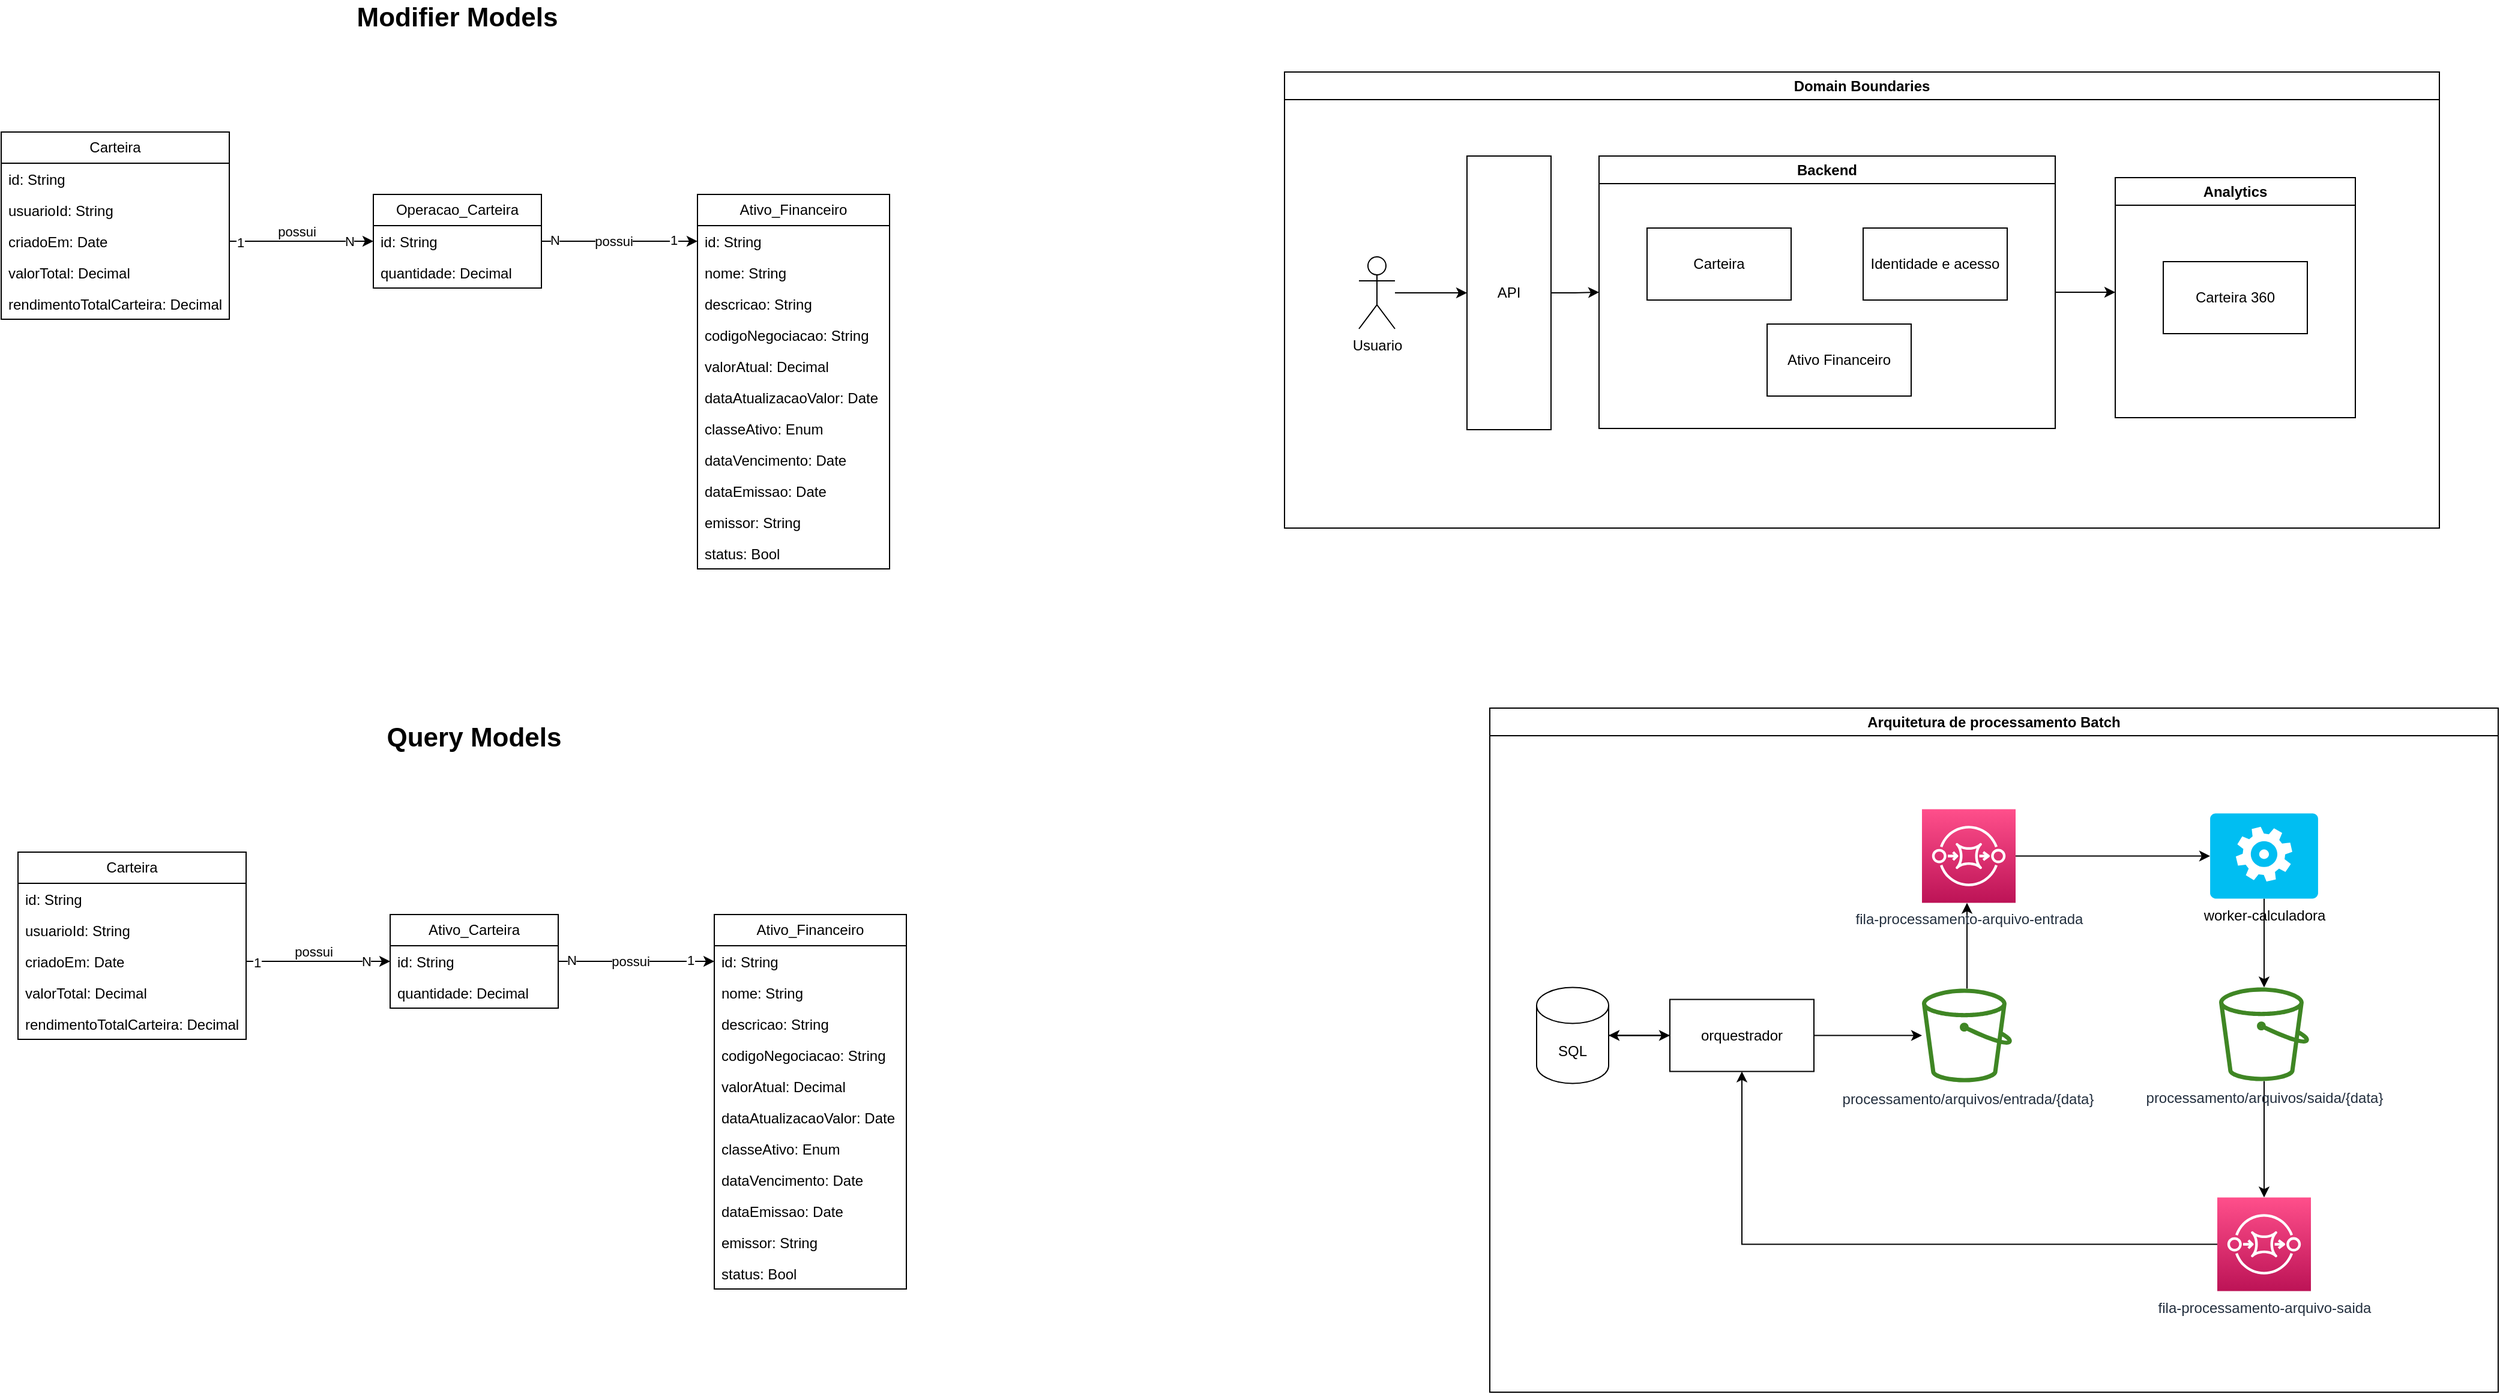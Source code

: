 <mxfile version="21.6.8" type="device">
  <diagram id="C5RBs43oDa-KdzZeNtuy" name="Page-1">
    <mxGraphModel dx="1145" dy="863" grid="1" gridSize="10" guides="1" tooltips="1" connect="1" arrows="1" fold="1" page="1" pageScale="1" pageWidth="2336" pageHeight="1654" math="0" shadow="0">
      <root>
        <mxCell id="WIyWlLk6GJQsqaUBKTNV-0" />
        <mxCell id="WIyWlLk6GJQsqaUBKTNV-1" parent="WIyWlLk6GJQsqaUBKTNV-0" />
        <mxCell id="2Ew-MWj1y7FugLLGjMzD-11" value="Carteira" style="swimlane;fontStyle=0;childLayout=stackLayout;horizontal=1;startSize=26;fillColor=none;horizontalStack=0;resizeParent=1;resizeParentMax=0;resizeLast=0;collapsible=1;marginBottom=0;whiteSpace=wrap;html=1;" parent="WIyWlLk6GJQsqaUBKTNV-1" vertex="1">
          <mxGeometry x="30" y="150" width="190" height="156" as="geometry" />
        </mxCell>
        <mxCell id="2Ew-MWj1y7FugLLGjMzD-12" value="id: String" style="text;strokeColor=none;fillColor=none;align=left;verticalAlign=top;spacingLeft=4;spacingRight=4;overflow=hidden;rotatable=0;points=[[0,0.5],[1,0.5]];portConstraint=eastwest;whiteSpace=wrap;html=1;" parent="2Ew-MWj1y7FugLLGjMzD-11" vertex="1">
          <mxGeometry y="26" width="190" height="26" as="geometry" />
        </mxCell>
        <mxCell id="2Ew-MWj1y7FugLLGjMzD-27" value="usuarioId: String" style="text;strokeColor=none;fillColor=none;align=left;verticalAlign=top;spacingLeft=4;spacingRight=4;overflow=hidden;rotatable=0;points=[[0,0.5],[1,0.5]];portConstraint=eastwest;whiteSpace=wrap;html=1;" parent="2Ew-MWj1y7FugLLGjMzD-11" vertex="1">
          <mxGeometry y="52" width="190" height="26" as="geometry" />
        </mxCell>
        <mxCell id="2Ew-MWj1y7FugLLGjMzD-13" value="criadoEm: Date" style="text;strokeColor=none;fillColor=none;align=left;verticalAlign=top;spacingLeft=4;spacingRight=4;overflow=hidden;rotatable=0;points=[[0,0.5],[1,0.5]];portConstraint=eastwest;whiteSpace=wrap;html=1;" parent="2Ew-MWj1y7FugLLGjMzD-11" vertex="1">
          <mxGeometry y="78" width="190" height="26" as="geometry" />
        </mxCell>
        <mxCell id="2Ew-MWj1y7FugLLGjMzD-14" value="valorTotal: Decimal" style="text;strokeColor=none;fillColor=none;align=left;verticalAlign=top;spacingLeft=4;spacingRight=4;overflow=hidden;rotatable=0;points=[[0,0.5],[1,0.5]];portConstraint=eastwest;whiteSpace=wrap;html=1;" parent="2Ew-MWj1y7FugLLGjMzD-11" vertex="1">
          <mxGeometry y="104" width="190" height="26" as="geometry" />
        </mxCell>
        <mxCell id="2Ew-MWj1y7FugLLGjMzD-15" value="rendimentoTotalCarteira: Decimal" style="text;strokeColor=none;fillColor=none;align=left;verticalAlign=top;spacingLeft=4;spacingRight=4;overflow=hidden;rotatable=0;points=[[0,0.5],[1,0.5]];portConstraint=eastwest;whiteSpace=wrap;html=1;" parent="2Ew-MWj1y7FugLLGjMzD-11" vertex="1">
          <mxGeometry y="130" width="190" height="26" as="geometry" />
        </mxCell>
        <mxCell id="2Ew-MWj1y7FugLLGjMzD-17" value="Operacao_Carteira" style="swimlane;fontStyle=0;childLayout=stackLayout;horizontal=1;startSize=26;fillColor=none;horizontalStack=0;resizeParent=1;resizeParentMax=0;resizeLast=0;collapsible=1;marginBottom=0;whiteSpace=wrap;html=1;" parent="WIyWlLk6GJQsqaUBKTNV-1" vertex="1">
          <mxGeometry x="340" y="202" width="140" height="78" as="geometry" />
        </mxCell>
        <mxCell id="2Ew-MWj1y7FugLLGjMzD-18" value="id: String" style="text;strokeColor=none;fillColor=none;align=left;verticalAlign=top;spacingLeft=4;spacingRight=4;overflow=hidden;rotatable=0;points=[[0,0.5],[1,0.5]];portConstraint=eastwest;whiteSpace=wrap;html=1;" parent="2Ew-MWj1y7FugLLGjMzD-17" vertex="1">
          <mxGeometry y="26" width="140" height="26" as="geometry" />
        </mxCell>
        <mxCell id="2Ew-MWj1y7FugLLGjMzD-19" value="quantidade: Decimal" style="text;strokeColor=none;fillColor=none;align=left;verticalAlign=top;spacingLeft=4;spacingRight=4;overflow=hidden;rotatable=0;points=[[0,0.5],[1,0.5]];portConstraint=eastwest;whiteSpace=wrap;html=1;" parent="2Ew-MWj1y7FugLLGjMzD-17" vertex="1">
          <mxGeometry y="52" width="140" height="26" as="geometry" />
        </mxCell>
        <mxCell id="2Ew-MWj1y7FugLLGjMzD-22" value="Ativo_Financeiro" style="swimlane;fontStyle=0;childLayout=stackLayout;horizontal=1;startSize=26;fillColor=none;horizontalStack=0;resizeParent=1;resizeParentMax=0;resizeLast=0;collapsible=1;marginBottom=0;whiteSpace=wrap;html=1;" parent="WIyWlLk6GJQsqaUBKTNV-1" vertex="1">
          <mxGeometry x="610" y="202" width="160" height="312" as="geometry" />
        </mxCell>
        <mxCell id="2Ew-MWj1y7FugLLGjMzD-23" value="id: String" style="text;strokeColor=none;fillColor=none;align=left;verticalAlign=top;spacingLeft=4;spacingRight=4;overflow=hidden;rotatable=0;points=[[0,0.5],[1,0.5]];portConstraint=eastwest;whiteSpace=wrap;html=1;" parent="2Ew-MWj1y7FugLLGjMzD-22" vertex="1">
          <mxGeometry y="26" width="160" height="26" as="geometry" />
        </mxCell>
        <mxCell id="2Ew-MWj1y7FugLLGjMzD-24" value="nome: String" style="text;strokeColor=none;fillColor=none;align=left;verticalAlign=top;spacingLeft=4;spacingRight=4;overflow=hidden;rotatable=0;points=[[0,0.5],[1,0.5]];portConstraint=eastwest;whiteSpace=wrap;html=1;" parent="2Ew-MWj1y7FugLLGjMzD-22" vertex="1">
          <mxGeometry y="52" width="160" height="26" as="geometry" />
        </mxCell>
        <mxCell id="2Ew-MWj1y7FugLLGjMzD-25" value="descricao: String" style="text;strokeColor=none;fillColor=none;align=left;verticalAlign=top;spacingLeft=4;spacingRight=4;overflow=hidden;rotatable=0;points=[[0,0.5],[1,0.5]];portConstraint=eastwest;whiteSpace=wrap;html=1;" parent="2Ew-MWj1y7FugLLGjMzD-22" vertex="1">
          <mxGeometry y="78" width="160" height="26" as="geometry" />
        </mxCell>
        <mxCell id="2Ew-MWj1y7FugLLGjMzD-26" value="codigoNegociacao: String" style="text;strokeColor=none;fillColor=none;align=left;verticalAlign=top;spacingLeft=4;spacingRight=4;overflow=hidden;rotatable=0;points=[[0,0.5],[1,0.5]];portConstraint=eastwest;whiteSpace=wrap;html=1;" parent="2Ew-MWj1y7FugLLGjMzD-22" vertex="1">
          <mxGeometry y="104" width="160" height="26" as="geometry" />
        </mxCell>
        <mxCell id="2Ew-MWj1y7FugLLGjMzD-28" value="valorAtual: Decimal" style="text;strokeColor=none;fillColor=none;align=left;verticalAlign=top;spacingLeft=4;spacingRight=4;overflow=hidden;rotatable=0;points=[[0,0.5],[1,0.5]];portConstraint=eastwest;whiteSpace=wrap;html=1;" parent="2Ew-MWj1y7FugLLGjMzD-22" vertex="1">
          <mxGeometry y="130" width="160" height="26" as="geometry" />
        </mxCell>
        <mxCell id="2Ew-MWj1y7FugLLGjMzD-29" value="dataAtualizacaoValor: Date" style="text;strokeColor=none;fillColor=none;align=left;verticalAlign=top;spacingLeft=4;spacingRight=4;overflow=hidden;rotatable=0;points=[[0,0.5],[1,0.5]];portConstraint=eastwest;whiteSpace=wrap;html=1;" parent="2Ew-MWj1y7FugLLGjMzD-22" vertex="1">
          <mxGeometry y="156" width="160" height="26" as="geometry" />
        </mxCell>
        <mxCell id="2Ew-MWj1y7FugLLGjMzD-30" value="classeAtivo: Enum" style="text;strokeColor=none;fillColor=none;align=left;verticalAlign=top;spacingLeft=4;spacingRight=4;overflow=hidden;rotatable=0;points=[[0,0.5],[1,0.5]];portConstraint=eastwest;whiteSpace=wrap;html=1;" parent="2Ew-MWj1y7FugLLGjMzD-22" vertex="1">
          <mxGeometry y="182" width="160" height="26" as="geometry" />
        </mxCell>
        <mxCell id="2Ew-MWj1y7FugLLGjMzD-31" value="dataVencimento: Date" style="text;strokeColor=none;fillColor=none;align=left;verticalAlign=top;spacingLeft=4;spacingRight=4;overflow=hidden;rotatable=0;points=[[0,0.5],[1,0.5]];portConstraint=eastwest;whiteSpace=wrap;html=1;" parent="2Ew-MWj1y7FugLLGjMzD-22" vertex="1">
          <mxGeometry y="208" width="160" height="26" as="geometry" />
        </mxCell>
        <mxCell id="2Ew-MWj1y7FugLLGjMzD-32" value="dataEmissao: Date" style="text;strokeColor=none;fillColor=none;align=left;verticalAlign=top;spacingLeft=4;spacingRight=4;overflow=hidden;rotatable=0;points=[[0,0.5],[1,0.5]];portConstraint=eastwest;whiteSpace=wrap;html=1;" parent="2Ew-MWj1y7FugLLGjMzD-22" vertex="1">
          <mxGeometry y="234" width="160" height="26" as="geometry" />
        </mxCell>
        <mxCell id="2Ew-MWj1y7FugLLGjMzD-33" value="emissor: String" style="text;strokeColor=none;fillColor=none;align=left;verticalAlign=top;spacingLeft=4;spacingRight=4;overflow=hidden;rotatable=0;points=[[0,0.5],[1,0.5]];portConstraint=eastwest;whiteSpace=wrap;html=1;" parent="2Ew-MWj1y7FugLLGjMzD-22" vertex="1">
          <mxGeometry y="260" width="160" height="26" as="geometry" />
        </mxCell>
        <mxCell id="2Ew-MWj1y7FugLLGjMzD-34" value="status: Bool" style="text;strokeColor=none;fillColor=none;align=left;verticalAlign=top;spacingLeft=4;spacingRight=4;overflow=hidden;rotatable=0;points=[[0,0.5],[1,0.5]];portConstraint=eastwest;whiteSpace=wrap;html=1;" parent="2Ew-MWj1y7FugLLGjMzD-22" vertex="1">
          <mxGeometry y="286" width="160" height="26" as="geometry" />
        </mxCell>
        <mxCell id="2Ew-MWj1y7FugLLGjMzD-35" style="edgeStyle=orthogonalEdgeStyle;rounded=0;orthogonalLoop=1;jettySize=auto;html=1;entryX=0;entryY=0.5;entryDx=0;entryDy=0;" parent="WIyWlLk6GJQsqaUBKTNV-1" source="2Ew-MWj1y7FugLLGjMzD-13" target="2Ew-MWj1y7FugLLGjMzD-18" edge="1">
          <mxGeometry relative="1" as="geometry" />
        </mxCell>
        <mxCell id="2Ew-MWj1y7FugLLGjMzD-37" value="possui" style="edgeLabel;html=1;align=center;verticalAlign=middle;resizable=0;points=[];" parent="2Ew-MWj1y7FugLLGjMzD-35" vertex="1" connectable="0">
          <mxGeometry x="-0.072" y="1" relative="1" as="geometry">
            <mxPoint y="-7" as="offset" />
          </mxGeometry>
        </mxCell>
        <mxCell id="2Ew-MWj1y7FugLLGjMzD-38" value="1" style="edgeLabel;html=1;align=center;verticalAlign=middle;resizable=0;points=[];" parent="2Ew-MWj1y7FugLLGjMzD-35" vertex="1" connectable="0">
          <mxGeometry x="-0.848" y="-1" relative="1" as="geometry">
            <mxPoint as="offset" />
          </mxGeometry>
        </mxCell>
        <mxCell id="2Ew-MWj1y7FugLLGjMzD-39" value="N" style="edgeLabel;html=1;align=center;verticalAlign=middle;resizable=0;points=[];" parent="2Ew-MWj1y7FugLLGjMzD-35" vertex="1" connectable="0">
          <mxGeometry x="0.657" relative="1" as="geometry">
            <mxPoint as="offset" />
          </mxGeometry>
        </mxCell>
        <mxCell id="2Ew-MWj1y7FugLLGjMzD-36" style="edgeStyle=orthogonalEdgeStyle;rounded=0;orthogonalLoop=1;jettySize=auto;html=1;entryX=0;entryY=0.5;entryDx=0;entryDy=0;" parent="WIyWlLk6GJQsqaUBKTNV-1" source="2Ew-MWj1y7FugLLGjMzD-18" target="2Ew-MWj1y7FugLLGjMzD-23" edge="1">
          <mxGeometry relative="1" as="geometry" />
        </mxCell>
        <mxCell id="2Ew-MWj1y7FugLLGjMzD-41" value="possui" style="edgeLabel;html=1;align=center;verticalAlign=middle;resizable=0;points=[];" parent="2Ew-MWj1y7FugLLGjMzD-36" vertex="1" connectable="0">
          <mxGeometry x="-0.218" y="-1" relative="1" as="geometry">
            <mxPoint x="9" y="-1" as="offset" />
          </mxGeometry>
        </mxCell>
        <mxCell id="2Ew-MWj1y7FugLLGjMzD-42" value="N" style="edgeLabel;html=1;align=center;verticalAlign=middle;resizable=0;points=[];" parent="2Ew-MWj1y7FugLLGjMzD-36" vertex="1" connectable="0">
          <mxGeometry x="-0.833" y="1" relative="1" as="geometry">
            <mxPoint as="offset" />
          </mxGeometry>
        </mxCell>
        <mxCell id="2Ew-MWj1y7FugLLGjMzD-43" value="1" style="edgeLabel;html=1;align=center;verticalAlign=middle;resizable=0;points=[];" parent="2Ew-MWj1y7FugLLGjMzD-36" vertex="1" connectable="0">
          <mxGeometry x="0.688" y="1" relative="1" as="geometry">
            <mxPoint as="offset" />
          </mxGeometry>
        </mxCell>
        <mxCell id="zOIyNXU-Rbs5W1BcriLb-0" value="&lt;b&gt;&lt;font style=&quot;font-size: 22px;&quot;&gt;Modifier Models&lt;/font&gt;&lt;/b&gt;" style="text;html=1;strokeColor=none;fillColor=none;align=center;verticalAlign=middle;whiteSpace=wrap;rounded=0;" parent="WIyWlLk6GJQsqaUBKTNV-1" vertex="1">
          <mxGeometry x="320" y="40" width="180" height="30" as="geometry" />
        </mxCell>
        <mxCell id="zOIyNXU-Rbs5W1BcriLb-1" value="Carteira" style="swimlane;fontStyle=0;childLayout=stackLayout;horizontal=1;startSize=26;fillColor=none;horizontalStack=0;resizeParent=1;resizeParentMax=0;resizeLast=0;collapsible=1;marginBottom=0;whiteSpace=wrap;html=1;" parent="WIyWlLk6GJQsqaUBKTNV-1" vertex="1">
          <mxGeometry x="44" y="750" width="190" height="156" as="geometry" />
        </mxCell>
        <mxCell id="zOIyNXU-Rbs5W1BcriLb-2" value="id: String" style="text;strokeColor=none;fillColor=none;align=left;verticalAlign=top;spacingLeft=4;spacingRight=4;overflow=hidden;rotatable=0;points=[[0,0.5],[1,0.5]];portConstraint=eastwest;whiteSpace=wrap;html=1;" parent="zOIyNXU-Rbs5W1BcriLb-1" vertex="1">
          <mxGeometry y="26" width="190" height="26" as="geometry" />
        </mxCell>
        <mxCell id="zOIyNXU-Rbs5W1BcriLb-3" value="usuarioId: String" style="text;strokeColor=none;fillColor=none;align=left;verticalAlign=top;spacingLeft=4;spacingRight=4;overflow=hidden;rotatable=0;points=[[0,0.5],[1,0.5]];portConstraint=eastwest;whiteSpace=wrap;html=1;" parent="zOIyNXU-Rbs5W1BcriLb-1" vertex="1">
          <mxGeometry y="52" width="190" height="26" as="geometry" />
        </mxCell>
        <mxCell id="zOIyNXU-Rbs5W1BcriLb-4" value="criadoEm: Date" style="text;strokeColor=none;fillColor=none;align=left;verticalAlign=top;spacingLeft=4;spacingRight=4;overflow=hidden;rotatable=0;points=[[0,0.5],[1,0.5]];portConstraint=eastwest;whiteSpace=wrap;html=1;" parent="zOIyNXU-Rbs5W1BcriLb-1" vertex="1">
          <mxGeometry y="78" width="190" height="26" as="geometry" />
        </mxCell>
        <mxCell id="zOIyNXU-Rbs5W1BcriLb-5" value="valorTotal: Decimal" style="text;strokeColor=none;fillColor=none;align=left;verticalAlign=top;spacingLeft=4;spacingRight=4;overflow=hidden;rotatable=0;points=[[0,0.5],[1,0.5]];portConstraint=eastwest;whiteSpace=wrap;html=1;" parent="zOIyNXU-Rbs5W1BcriLb-1" vertex="1">
          <mxGeometry y="104" width="190" height="26" as="geometry" />
        </mxCell>
        <mxCell id="zOIyNXU-Rbs5W1BcriLb-6" value="rendimentoTotalCarteira: Decimal" style="text;strokeColor=none;fillColor=none;align=left;verticalAlign=top;spacingLeft=4;spacingRight=4;overflow=hidden;rotatable=0;points=[[0,0.5],[1,0.5]];portConstraint=eastwest;whiteSpace=wrap;html=1;" parent="zOIyNXU-Rbs5W1BcriLb-1" vertex="1">
          <mxGeometry y="130" width="190" height="26" as="geometry" />
        </mxCell>
        <mxCell id="zOIyNXU-Rbs5W1BcriLb-7" value="Ativo_Carteira" style="swimlane;fontStyle=0;childLayout=stackLayout;horizontal=1;startSize=26;fillColor=none;horizontalStack=0;resizeParent=1;resizeParentMax=0;resizeLast=0;collapsible=1;marginBottom=0;whiteSpace=wrap;html=1;" parent="WIyWlLk6GJQsqaUBKTNV-1" vertex="1">
          <mxGeometry x="354" y="802" width="140" height="78" as="geometry" />
        </mxCell>
        <mxCell id="zOIyNXU-Rbs5W1BcriLb-8" value="id: String" style="text;strokeColor=none;fillColor=none;align=left;verticalAlign=top;spacingLeft=4;spacingRight=4;overflow=hidden;rotatable=0;points=[[0,0.5],[1,0.5]];portConstraint=eastwest;whiteSpace=wrap;html=1;" parent="zOIyNXU-Rbs5W1BcriLb-7" vertex="1">
          <mxGeometry y="26" width="140" height="26" as="geometry" />
        </mxCell>
        <mxCell id="zOIyNXU-Rbs5W1BcriLb-9" value="quantidade: Decimal" style="text;strokeColor=none;fillColor=none;align=left;verticalAlign=top;spacingLeft=4;spacingRight=4;overflow=hidden;rotatable=0;points=[[0,0.5],[1,0.5]];portConstraint=eastwest;whiteSpace=wrap;html=1;" parent="zOIyNXU-Rbs5W1BcriLb-7" vertex="1">
          <mxGeometry y="52" width="140" height="26" as="geometry" />
        </mxCell>
        <mxCell id="zOIyNXU-Rbs5W1BcriLb-10" value="Ativo_Financeiro" style="swimlane;fontStyle=0;childLayout=stackLayout;horizontal=1;startSize=26;fillColor=none;horizontalStack=0;resizeParent=1;resizeParentMax=0;resizeLast=0;collapsible=1;marginBottom=0;whiteSpace=wrap;html=1;" parent="WIyWlLk6GJQsqaUBKTNV-1" vertex="1">
          <mxGeometry x="624" y="802" width="160" height="312" as="geometry" />
        </mxCell>
        <mxCell id="zOIyNXU-Rbs5W1BcriLb-11" value="id: String" style="text;strokeColor=none;fillColor=none;align=left;verticalAlign=top;spacingLeft=4;spacingRight=4;overflow=hidden;rotatable=0;points=[[0,0.5],[1,0.5]];portConstraint=eastwest;whiteSpace=wrap;html=1;" parent="zOIyNXU-Rbs5W1BcriLb-10" vertex="1">
          <mxGeometry y="26" width="160" height="26" as="geometry" />
        </mxCell>
        <mxCell id="zOIyNXU-Rbs5W1BcriLb-12" value="nome: String" style="text;strokeColor=none;fillColor=none;align=left;verticalAlign=top;spacingLeft=4;spacingRight=4;overflow=hidden;rotatable=0;points=[[0,0.5],[1,0.5]];portConstraint=eastwest;whiteSpace=wrap;html=1;" parent="zOIyNXU-Rbs5W1BcriLb-10" vertex="1">
          <mxGeometry y="52" width="160" height="26" as="geometry" />
        </mxCell>
        <mxCell id="zOIyNXU-Rbs5W1BcriLb-13" value="descricao: String" style="text;strokeColor=none;fillColor=none;align=left;verticalAlign=top;spacingLeft=4;spacingRight=4;overflow=hidden;rotatable=0;points=[[0,0.5],[1,0.5]];portConstraint=eastwest;whiteSpace=wrap;html=1;" parent="zOIyNXU-Rbs5W1BcriLb-10" vertex="1">
          <mxGeometry y="78" width="160" height="26" as="geometry" />
        </mxCell>
        <mxCell id="zOIyNXU-Rbs5W1BcriLb-14" value="codigoNegociacao: String" style="text;strokeColor=none;fillColor=none;align=left;verticalAlign=top;spacingLeft=4;spacingRight=4;overflow=hidden;rotatable=0;points=[[0,0.5],[1,0.5]];portConstraint=eastwest;whiteSpace=wrap;html=1;" parent="zOIyNXU-Rbs5W1BcriLb-10" vertex="1">
          <mxGeometry y="104" width="160" height="26" as="geometry" />
        </mxCell>
        <mxCell id="zOIyNXU-Rbs5W1BcriLb-15" value="valorAtual: Decimal" style="text;strokeColor=none;fillColor=none;align=left;verticalAlign=top;spacingLeft=4;spacingRight=4;overflow=hidden;rotatable=0;points=[[0,0.5],[1,0.5]];portConstraint=eastwest;whiteSpace=wrap;html=1;" parent="zOIyNXU-Rbs5W1BcriLb-10" vertex="1">
          <mxGeometry y="130" width="160" height="26" as="geometry" />
        </mxCell>
        <mxCell id="zOIyNXU-Rbs5W1BcriLb-16" value="dataAtualizacaoValor: Date" style="text;strokeColor=none;fillColor=none;align=left;verticalAlign=top;spacingLeft=4;spacingRight=4;overflow=hidden;rotatable=0;points=[[0,0.5],[1,0.5]];portConstraint=eastwest;whiteSpace=wrap;html=1;" parent="zOIyNXU-Rbs5W1BcriLb-10" vertex="1">
          <mxGeometry y="156" width="160" height="26" as="geometry" />
        </mxCell>
        <mxCell id="zOIyNXU-Rbs5W1BcriLb-17" value="classeAtivo: Enum" style="text;strokeColor=none;fillColor=none;align=left;verticalAlign=top;spacingLeft=4;spacingRight=4;overflow=hidden;rotatable=0;points=[[0,0.5],[1,0.5]];portConstraint=eastwest;whiteSpace=wrap;html=1;" parent="zOIyNXU-Rbs5W1BcriLb-10" vertex="1">
          <mxGeometry y="182" width="160" height="26" as="geometry" />
        </mxCell>
        <mxCell id="zOIyNXU-Rbs5W1BcriLb-18" value="dataVencimento: Date" style="text;strokeColor=none;fillColor=none;align=left;verticalAlign=top;spacingLeft=4;spacingRight=4;overflow=hidden;rotatable=0;points=[[0,0.5],[1,0.5]];portConstraint=eastwest;whiteSpace=wrap;html=1;" parent="zOIyNXU-Rbs5W1BcriLb-10" vertex="1">
          <mxGeometry y="208" width="160" height="26" as="geometry" />
        </mxCell>
        <mxCell id="zOIyNXU-Rbs5W1BcriLb-19" value="dataEmissao: Date" style="text;strokeColor=none;fillColor=none;align=left;verticalAlign=top;spacingLeft=4;spacingRight=4;overflow=hidden;rotatable=0;points=[[0,0.5],[1,0.5]];portConstraint=eastwest;whiteSpace=wrap;html=1;" parent="zOIyNXU-Rbs5W1BcriLb-10" vertex="1">
          <mxGeometry y="234" width="160" height="26" as="geometry" />
        </mxCell>
        <mxCell id="zOIyNXU-Rbs5W1BcriLb-20" value="emissor: String" style="text;strokeColor=none;fillColor=none;align=left;verticalAlign=top;spacingLeft=4;spacingRight=4;overflow=hidden;rotatable=0;points=[[0,0.5],[1,0.5]];portConstraint=eastwest;whiteSpace=wrap;html=1;" parent="zOIyNXU-Rbs5W1BcriLb-10" vertex="1">
          <mxGeometry y="260" width="160" height="26" as="geometry" />
        </mxCell>
        <mxCell id="zOIyNXU-Rbs5W1BcriLb-21" value="status: Bool" style="text;strokeColor=none;fillColor=none;align=left;verticalAlign=top;spacingLeft=4;spacingRight=4;overflow=hidden;rotatable=0;points=[[0,0.5],[1,0.5]];portConstraint=eastwest;whiteSpace=wrap;html=1;" parent="zOIyNXU-Rbs5W1BcriLb-10" vertex="1">
          <mxGeometry y="286" width="160" height="26" as="geometry" />
        </mxCell>
        <mxCell id="zOIyNXU-Rbs5W1BcriLb-22" style="edgeStyle=orthogonalEdgeStyle;rounded=0;orthogonalLoop=1;jettySize=auto;html=1;entryX=0;entryY=0.5;entryDx=0;entryDy=0;" parent="WIyWlLk6GJQsqaUBKTNV-1" source="zOIyNXU-Rbs5W1BcriLb-4" target="zOIyNXU-Rbs5W1BcriLb-8" edge="1">
          <mxGeometry relative="1" as="geometry" />
        </mxCell>
        <mxCell id="zOIyNXU-Rbs5W1BcriLb-23" value="possui" style="edgeLabel;html=1;align=center;verticalAlign=middle;resizable=0;points=[];" parent="zOIyNXU-Rbs5W1BcriLb-22" vertex="1" connectable="0">
          <mxGeometry x="-0.072" y="1" relative="1" as="geometry">
            <mxPoint y="-7" as="offset" />
          </mxGeometry>
        </mxCell>
        <mxCell id="zOIyNXU-Rbs5W1BcriLb-24" value="1" style="edgeLabel;html=1;align=center;verticalAlign=middle;resizable=0;points=[];" parent="zOIyNXU-Rbs5W1BcriLb-22" vertex="1" connectable="0">
          <mxGeometry x="-0.848" y="-1" relative="1" as="geometry">
            <mxPoint as="offset" />
          </mxGeometry>
        </mxCell>
        <mxCell id="zOIyNXU-Rbs5W1BcriLb-25" value="N" style="edgeLabel;html=1;align=center;verticalAlign=middle;resizable=0;points=[];" parent="zOIyNXU-Rbs5W1BcriLb-22" vertex="1" connectable="0">
          <mxGeometry x="0.657" relative="1" as="geometry">
            <mxPoint as="offset" />
          </mxGeometry>
        </mxCell>
        <mxCell id="zOIyNXU-Rbs5W1BcriLb-26" style="edgeStyle=orthogonalEdgeStyle;rounded=0;orthogonalLoop=1;jettySize=auto;html=1;entryX=0;entryY=0.5;entryDx=0;entryDy=0;" parent="WIyWlLk6GJQsqaUBKTNV-1" source="zOIyNXU-Rbs5W1BcriLb-8" target="zOIyNXU-Rbs5W1BcriLb-11" edge="1">
          <mxGeometry relative="1" as="geometry" />
        </mxCell>
        <mxCell id="zOIyNXU-Rbs5W1BcriLb-27" value="possui" style="edgeLabel;html=1;align=center;verticalAlign=middle;resizable=0;points=[];" parent="zOIyNXU-Rbs5W1BcriLb-26" vertex="1" connectable="0">
          <mxGeometry x="-0.218" y="-1" relative="1" as="geometry">
            <mxPoint x="9" y="-1" as="offset" />
          </mxGeometry>
        </mxCell>
        <mxCell id="zOIyNXU-Rbs5W1BcriLb-28" value="N" style="edgeLabel;html=1;align=center;verticalAlign=middle;resizable=0;points=[];" parent="zOIyNXU-Rbs5W1BcriLb-26" vertex="1" connectable="0">
          <mxGeometry x="-0.833" y="1" relative="1" as="geometry">
            <mxPoint as="offset" />
          </mxGeometry>
        </mxCell>
        <mxCell id="zOIyNXU-Rbs5W1BcriLb-29" value="1" style="edgeLabel;html=1;align=center;verticalAlign=middle;resizable=0;points=[];" parent="zOIyNXU-Rbs5W1BcriLb-26" vertex="1" connectable="0">
          <mxGeometry x="0.688" y="1" relative="1" as="geometry">
            <mxPoint as="offset" />
          </mxGeometry>
        </mxCell>
        <mxCell id="zOIyNXU-Rbs5W1BcriLb-30" value="&lt;b&gt;&lt;font style=&quot;font-size: 22px;&quot;&gt;Query Models&lt;/font&gt;&lt;/b&gt;" style="text;html=1;strokeColor=none;fillColor=none;align=center;verticalAlign=middle;whiteSpace=wrap;rounded=0;" parent="WIyWlLk6GJQsqaUBKTNV-1" vertex="1">
          <mxGeometry x="334" y="640" width="180" height="30" as="geometry" />
        </mxCell>
        <mxCell id="cc17oR9Myle3obTvGWxg-10" style="edgeStyle=orthogonalEdgeStyle;rounded=0;orthogonalLoop=1;jettySize=auto;html=1;" parent="WIyWlLk6GJQsqaUBKTNV-1" source="cc17oR9Myle3obTvGWxg-0" edge="1">
          <mxGeometry relative="1" as="geometry">
            <mxPoint x="1791" y="283.5" as="targetPoint" />
          </mxGeometry>
        </mxCell>
        <mxCell id="cc17oR9Myle3obTvGWxg-0" value="Backend" style="swimlane;whiteSpace=wrap;html=1;" parent="WIyWlLk6GJQsqaUBKTNV-1" vertex="1">
          <mxGeometry x="1361" y="170" width="380" height="227" as="geometry" />
        </mxCell>
        <mxCell id="cc17oR9Myle3obTvGWxg-1" value="Carteira" style="rounded=0;whiteSpace=wrap;html=1;" parent="cc17oR9Myle3obTvGWxg-0" vertex="1">
          <mxGeometry x="40" y="60" width="120" height="60" as="geometry" />
        </mxCell>
        <mxCell id="cc17oR9Myle3obTvGWxg-2" value="Identidade e acesso" style="rounded=0;whiteSpace=wrap;html=1;" parent="cc17oR9Myle3obTvGWxg-0" vertex="1">
          <mxGeometry x="220" y="60" width="120" height="60" as="geometry" />
        </mxCell>
        <mxCell id="cc17oR9Myle3obTvGWxg-3" value="Ativo Financeiro" style="rounded=0;whiteSpace=wrap;html=1;" parent="cc17oR9Myle3obTvGWxg-0" vertex="1">
          <mxGeometry x="140" y="140" width="120" height="60" as="geometry" />
        </mxCell>
        <mxCell id="cc17oR9Myle3obTvGWxg-4" value="Analytics" style="swimlane;whiteSpace=wrap;html=1;" parent="WIyWlLk6GJQsqaUBKTNV-1" vertex="1">
          <mxGeometry x="1791" y="188" width="200" height="200" as="geometry" />
        </mxCell>
        <mxCell id="cc17oR9Myle3obTvGWxg-5" value="Carteira 360" style="rounded=0;whiteSpace=wrap;html=1;" parent="cc17oR9Myle3obTvGWxg-4" vertex="1">
          <mxGeometry x="40" y="70" width="120" height="60" as="geometry" />
        </mxCell>
        <mxCell id="cc17oR9Myle3obTvGWxg-13" style="edgeStyle=orthogonalEdgeStyle;rounded=0;orthogonalLoop=1;jettySize=auto;html=1;" parent="WIyWlLk6GJQsqaUBKTNV-1" source="cc17oR9Myle3obTvGWxg-6" target="cc17oR9Myle3obTvGWxg-8" edge="1">
          <mxGeometry relative="1" as="geometry" />
        </mxCell>
        <mxCell id="cc17oR9Myle3obTvGWxg-6" value="Usuario" style="shape=umlActor;verticalLabelPosition=bottom;verticalAlign=top;html=1;outlineConnect=0;" parent="WIyWlLk6GJQsqaUBKTNV-1" vertex="1">
          <mxGeometry x="1161" y="254" width="30" height="60" as="geometry" />
        </mxCell>
        <mxCell id="cc17oR9Myle3obTvGWxg-9" style="edgeStyle=orthogonalEdgeStyle;rounded=0;orthogonalLoop=1;jettySize=auto;html=1;entryX=0;entryY=0.5;entryDx=0;entryDy=0;" parent="WIyWlLk6GJQsqaUBKTNV-1" source="cc17oR9Myle3obTvGWxg-8" target="cc17oR9Myle3obTvGWxg-0" edge="1">
          <mxGeometry relative="1" as="geometry" />
        </mxCell>
        <mxCell id="cc17oR9Myle3obTvGWxg-8" value="API" style="rounded=0;whiteSpace=wrap;html=1;" parent="WIyWlLk6GJQsqaUBKTNV-1" vertex="1">
          <mxGeometry x="1251" y="170" width="70" height="228" as="geometry" />
        </mxCell>
        <mxCell id="cc17oR9Myle3obTvGWxg-14" value="Domain Boundaries" style="swimlane;whiteSpace=wrap;html=1;" parent="WIyWlLk6GJQsqaUBKTNV-1" vertex="1">
          <mxGeometry x="1099" y="100" width="962" height="380" as="geometry" />
        </mxCell>
        <mxCell id="SASVq8siYfGfNqa-n5Lf-2" value="Arquitetura de processamento Batch" style="swimlane;whiteSpace=wrap;html=1;" parent="WIyWlLk6GJQsqaUBKTNV-1" vertex="1">
          <mxGeometry x="1270" y="630" width="840" height="570" as="geometry" />
        </mxCell>
        <mxCell id="SASVq8siYfGfNqa-n5Lf-5" style="edgeStyle=orthogonalEdgeStyle;rounded=0;orthogonalLoop=1;jettySize=auto;html=1;entryX=0;entryY=0.5;entryDx=0;entryDy=0;" parent="SASVq8siYfGfNqa-n5Lf-2" source="SASVq8siYfGfNqa-n5Lf-3" target="SASVq8siYfGfNqa-n5Lf-4" edge="1">
          <mxGeometry relative="1" as="geometry" />
        </mxCell>
        <mxCell id="SASVq8siYfGfNqa-n5Lf-3" value="SQL" style="shape=cylinder3;whiteSpace=wrap;html=1;boundedLbl=1;backgroundOutline=1;size=15;" parent="SASVq8siYfGfNqa-n5Lf-2" vertex="1">
          <mxGeometry x="39" y="232.75" width="60" height="80" as="geometry" />
        </mxCell>
        <mxCell id="SASVq8siYfGfNqa-n5Lf-6" style="edgeStyle=orthogonalEdgeStyle;rounded=0;orthogonalLoop=1;jettySize=auto;html=1;entryX=1;entryY=0.5;entryDx=0;entryDy=0;entryPerimeter=0;" parent="SASVq8siYfGfNqa-n5Lf-2" source="SASVq8siYfGfNqa-n5Lf-4" target="SASVq8siYfGfNqa-n5Lf-3" edge="1">
          <mxGeometry relative="1" as="geometry" />
        </mxCell>
        <mxCell id="Mp666q3E8RHGBK2sNh5V-1" style="edgeStyle=orthogonalEdgeStyle;rounded=0;orthogonalLoop=1;jettySize=auto;html=1;" edge="1" parent="SASVq8siYfGfNqa-n5Lf-2" source="SASVq8siYfGfNqa-n5Lf-4" target="Mp666q3E8RHGBK2sNh5V-0">
          <mxGeometry relative="1" as="geometry" />
        </mxCell>
        <mxCell id="SASVq8siYfGfNqa-n5Lf-4" value="orquestrador" style="rounded=0;whiteSpace=wrap;html=1;" parent="SASVq8siYfGfNqa-n5Lf-2" vertex="1">
          <mxGeometry x="150" y="242.75" width="120" height="60" as="geometry" />
        </mxCell>
        <mxCell id="Mp666q3E8RHGBK2sNh5V-3" style="edgeStyle=orthogonalEdgeStyle;rounded=0;orthogonalLoop=1;jettySize=auto;html=1;" edge="1" parent="SASVq8siYfGfNqa-n5Lf-2" source="Mp666q3E8RHGBK2sNh5V-0" target="Mp666q3E8RHGBK2sNh5V-2">
          <mxGeometry relative="1" as="geometry">
            <Array as="points">
              <mxPoint x="398" y="126.75" />
            </Array>
          </mxGeometry>
        </mxCell>
        <mxCell id="Mp666q3E8RHGBK2sNh5V-0" value="processamento/arquivos/entrada/{data}" style="sketch=0;outlineConnect=0;fontColor=#232F3E;gradientColor=none;fillColor=#3F8624;strokeColor=none;dashed=0;verticalLabelPosition=bottom;verticalAlign=top;align=center;html=1;fontSize=12;fontStyle=0;aspect=fixed;pointerEvents=1;shape=mxgraph.aws4.bucket;" vertex="1" parent="SASVq8siYfGfNqa-n5Lf-2">
          <mxGeometry x="360" y="233.75" width="75" height="78" as="geometry" />
        </mxCell>
        <mxCell id="Mp666q3E8RHGBK2sNh5V-5" style="edgeStyle=orthogonalEdgeStyle;rounded=0;orthogonalLoop=1;jettySize=auto;html=1;" edge="1" parent="SASVq8siYfGfNqa-n5Lf-2" source="Mp666q3E8RHGBK2sNh5V-2" target="Mp666q3E8RHGBK2sNh5V-4">
          <mxGeometry relative="1" as="geometry" />
        </mxCell>
        <mxCell id="Mp666q3E8RHGBK2sNh5V-2" value="fila-processamento-arquivo-entrada" style="sketch=0;points=[[0,0,0],[0.25,0,0],[0.5,0,0],[0.75,0,0],[1,0,0],[0,1,0],[0.25,1,0],[0.5,1,0],[0.75,1,0],[1,1,0],[0,0.25,0],[0,0.5,0],[0,0.75,0],[1,0.25,0],[1,0.5,0],[1,0.75,0]];outlineConnect=0;fontColor=#232F3E;gradientColor=#FF4F8B;gradientDirection=north;fillColor=#BC1356;strokeColor=#ffffff;dashed=0;verticalLabelPosition=bottom;verticalAlign=top;align=center;html=1;fontSize=12;fontStyle=0;aspect=fixed;shape=mxgraph.aws4.resourceIcon;resIcon=mxgraph.aws4.sqs;" vertex="1" parent="SASVq8siYfGfNqa-n5Lf-2">
          <mxGeometry x="360" y="84.25" width="78" height="78" as="geometry" />
        </mxCell>
        <mxCell id="Mp666q3E8RHGBK2sNh5V-7" style="edgeStyle=orthogonalEdgeStyle;rounded=0;orthogonalLoop=1;jettySize=auto;html=1;" edge="1" parent="SASVq8siYfGfNqa-n5Lf-2" source="Mp666q3E8RHGBK2sNh5V-4" target="Mp666q3E8RHGBK2sNh5V-6">
          <mxGeometry relative="1" as="geometry" />
        </mxCell>
        <mxCell id="Mp666q3E8RHGBK2sNh5V-4" value="worker-calculadora" style="verticalLabelPosition=bottom;html=1;verticalAlign=top;align=center;strokeColor=none;fillColor=#00BEF2;shape=mxgraph.azure.worker_role;" vertex="1" parent="SASVq8siYfGfNqa-n5Lf-2">
          <mxGeometry x="600" y="87.75" width="90" height="71" as="geometry" />
        </mxCell>
        <mxCell id="Mp666q3E8RHGBK2sNh5V-9" style="edgeStyle=orthogonalEdgeStyle;rounded=0;orthogonalLoop=1;jettySize=auto;html=1;" edge="1" parent="SASVq8siYfGfNqa-n5Lf-2" source="Mp666q3E8RHGBK2sNh5V-6" target="Mp666q3E8RHGBK2sNh5V-8">
          <mxGeometry relative="1" as="geometry" />
        </mxCell>
        <mxCell id="Mp666q3E8RHGBK2sNh5V-6" value="processamento/arquivos/saida/{data}" style="sketch=0;outlineConnect=0;fontColor=#232F3E;gradientColor=none;fillColor=#3F8624;strokeColor=none;dashed=0;verticalLabelPosition=bottom;verticalAlign=top;align=center;html=1;fontSize=12;fontStyle=0;aspect=fixed;pointerEvents=1;shape=mxgraph.aws4.bucket;" vertex="1" parent="SASVq8siYfGfNqa-n5Lf-2">
          <mxGeometry x="607.5" y="232.75" width="75" height="78" as="geometry" />
        </mxCell>
        <mxCell id="Mp666q3E8RHGBK2sNh5V-10" style="edgeStyle=orthogonalEdgeStyle;rounded=0;orthogonalLoop=1;jettySize=auto;html=1;entryX=0.5;entryY=1;entryDx=0;entryDy=0;" edge="1" parent="SASVq8siYfGfNqa-n5Lf-2" source="Mp666q3E8RHGBK2sNh5V-8" target="SASVq8siYfGfNqa-n5Lf-4">
          <mxGeometry relative="1" as="geometry" />
        </mxCell>
        <mxCell id="Mp666q3E8RHGBK2sNh5V-8" value="fila-processamento-arquivo-saida" style="sketch=0;points=[[0,0,0],[0.25,0,0],[0.5,0,0],[0.75,0,0],[1,0,0],[0,1,0],[0.25,1,0],[0.5,1,0],[0.75,1,0],[1,1,0],[0,0.25,0],[0,0.5,0],[0,0.75,0],[1,0.25,0],[1,0.5,0],[1,0.75,0]];outlineConnect=0;fontColor=#232F3E;gradientColor=#FF4F8B;gradientDirection=north;fillColor=#BC1356;strokeColor=#ffffff;dashed=0;verticalLabelPosition=bottom;verticalAlign=top;align=center;html=1;fontSize=12;fontStyle=0;aspect=fixed;shape=mxgraph.aws4.resourceIcon;resIcon=mxgraph.aws4.sqs;" vertex="1" parent="SASVq8siYfGfNqa-n5Lf-2">
          <mxGeometry x="606" y="407.75" width="78" height="78" as="geometry" />
        </mxCell>
      </root>
    </mxGraphModel>
  </diagram>
</mxfile>

